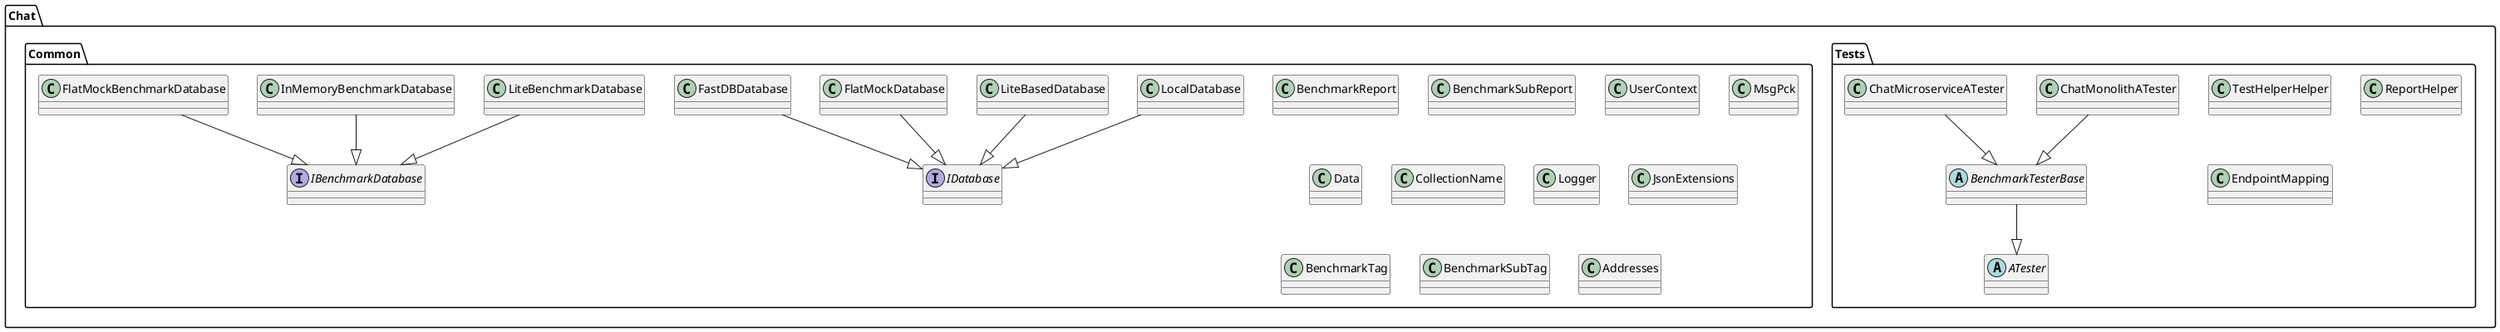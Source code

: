 @startuml TesterClassDiagram
' Tester-Projekt + Chat.Common Klassendiagramm

package "Chat.Tests" {
  class TestHelperHelper
  class ReportHelper
  class EndpointMapping
  class ChatMonolithATester
  class ChatMicroserviceATester
  abstract class BenchmarkTesterBase
  abstract class ATester

  ChatMonolithATester --|> BenchmarkTesterBase
  ChatMicroserviceATester --|> BenchmarkTesterBase
  BenchmarkTesterBase --|> ATester
}

package "Chat.Common" {
  class BenchmarkReport
  class BenchmarkSubReport
  class UserContext
  class MsgPck
  class Data
  class CollectionName
  class Logger
  class JsonExtensions
  class LocalDatabase
  class LiteBasedDatabase
  interface IDatabase
  class FlatMockDatabase
  class FastDBDatabase
  class LiteBenchmarkDatabase
  class InMemoryBenchmarkDatabase
  interface IBenchmarkDatabase
  class FlatMockBenchmarkDatabase
  class BenchmarkTag
  class BenchmarkSubTag
  class Addresses

  LocalDatabase --|> IDatabase
  LiteBasedDatabase --|> IDatabase
  FlatMockDatabase --|> IDatabase
  FastDBDatabase --|> IDatabase
  LiteBenchmarkDatabase --|> IBenchmarkDatabase
  InMemoryBenchmarkDatabase --|> IBenchmarkDatabase
  FlatMockBenchmarkDatabase --|> IBenchmarkDatabase
}
@enduml
